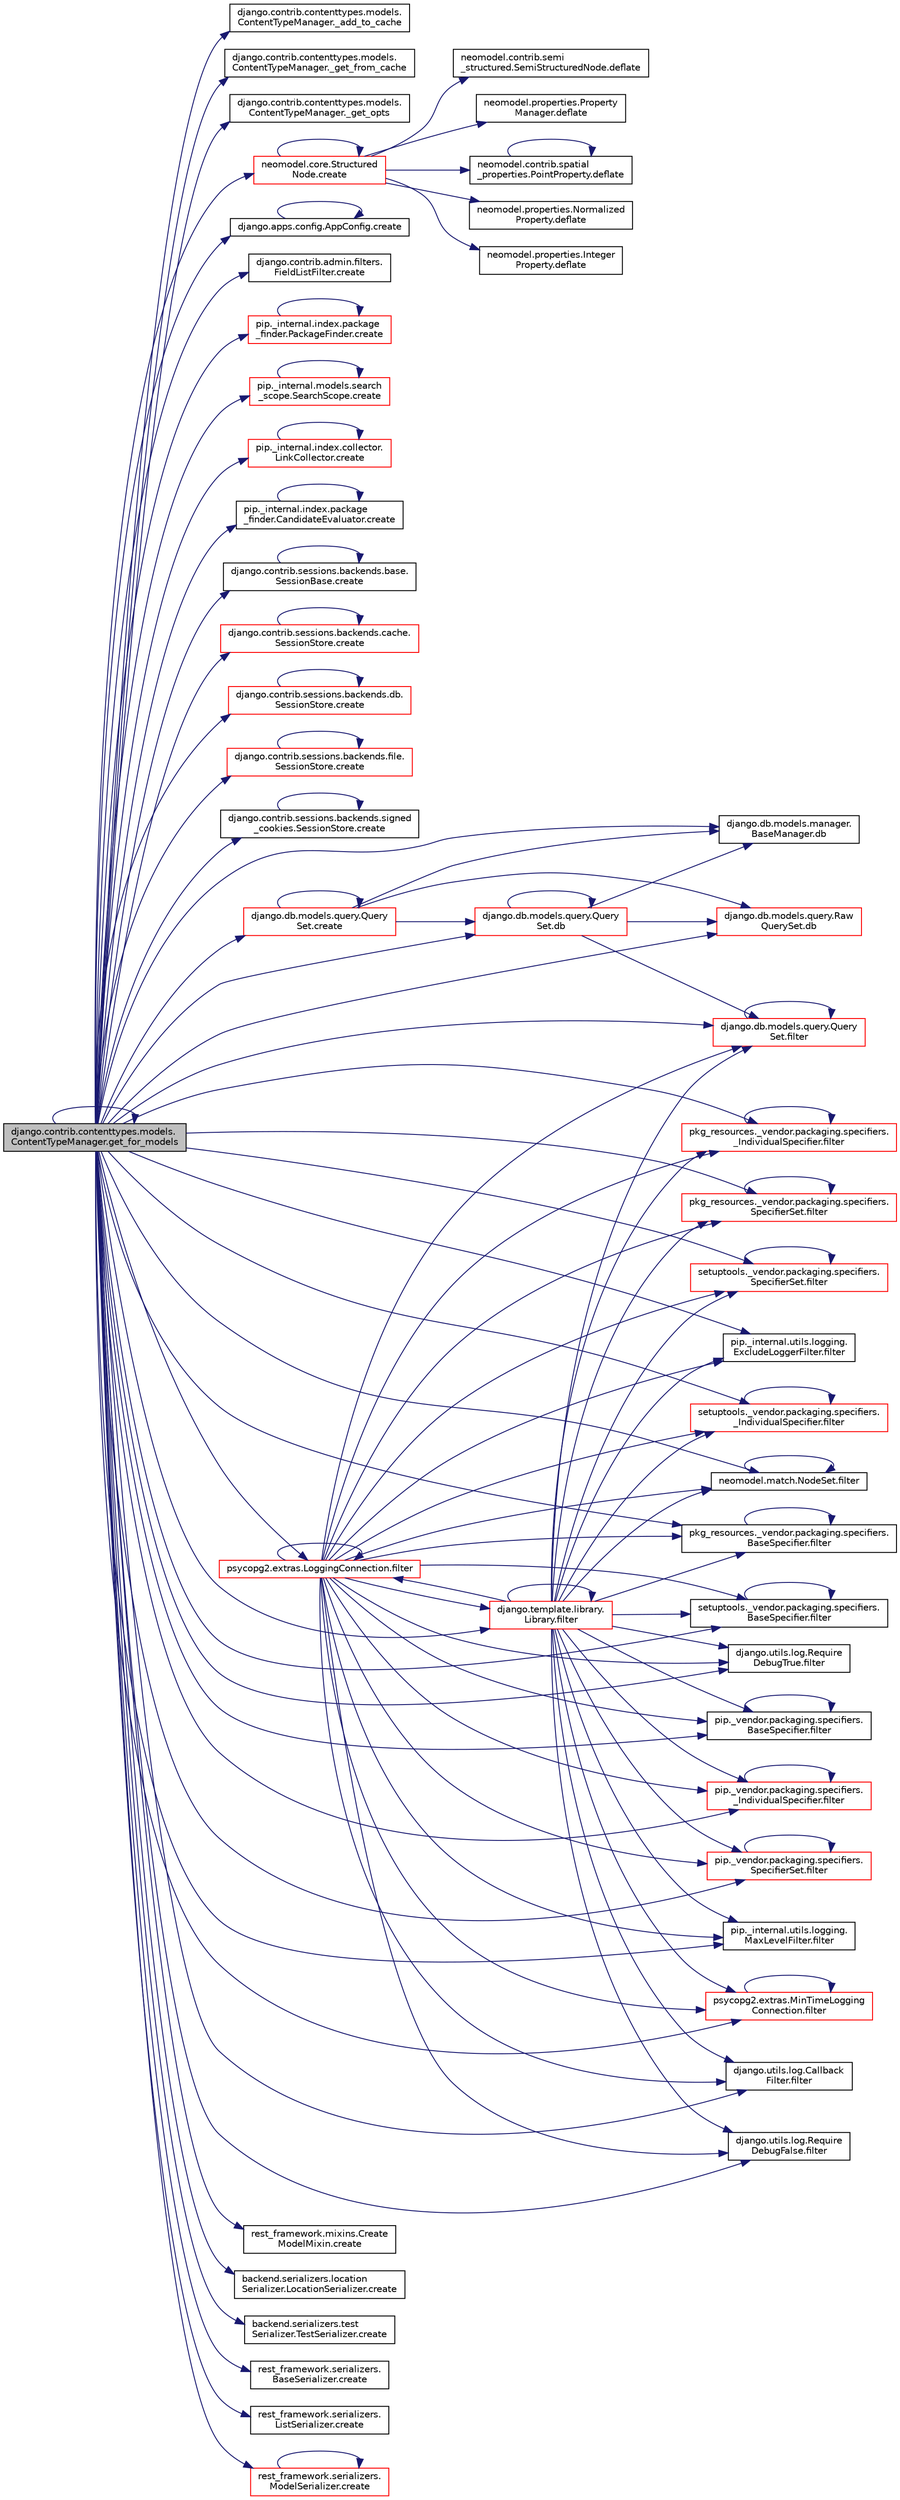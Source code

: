 digraph "django.contrib.contenttypes.models.ContentTypeManager.get_for_models"
{
 // LATEX_PDF_SIZE
  edge [fontname="Helvetica",fontsize="10",labelfontname="Helvetica",labelfontsize="10"];
  node [fontname="Helvetica",fontsize="10",shape=record];
  rankdir="LR";
  Node1 [label="django.contrib.contenttypes.models.\lContentTypeManager.get_for_models",height=0.2,width=0.4,color="black", fillcolor="grey75", style="filled", fontcolor="black",tooltip=" "];
  Node1 -> Node2 [color="midnightblue",fontsize="10",style="solid",fontname="Helvetica"];
  Node2 [label="django.contrib.contenttypes.models.\lContentTypeManager._add_to_cache",height=0.2,width=0.4,color="black", fillcolor="white", style="filled",URL="$d0/dbc/classdjango_1_1contrib_1_1contenttypes_1_1models_1_1_content_type_manager.html#a67ada8128b1deca220a42fd83c2df344",tooltip=" "];
  Node1 -> Node3 [color="midnightblue",fontsize="10",style="solid",fontname="Helvetica"];
  Node3 [label="django.contrib.contenttypes.models.\lContentTypeManager._get_from_cache",height=0.2,width=0.4,color="black", fillcolor="white", style="filled",URL="$d0/dbc/classdjango_1_1contrib_1_1contenttypes_1_1models_1_1_content_type_manager.html#a3c947540614018960d952ad494128b76",tooltip=" "];
  Node1 -> Node4 [color="midnightblue",fontsize="10",style="solid",fontname="Helvetica"];
  Node4 [label="django.contrib.contenttypes.models.\lContentTypeManager._get_opts",height=0.2,width=0.4,color="black", fillcolor="white", style="filled",URL="$d0/dbc/classdjango_1_1contrib_1_1contenttypes_1_1models_1_1_content_type_manager.html#a286a544606df66b2cc99cf719fc81f45",tooltip=" "];
  Node1 -> Node5 [color="midnightblue",fontsize="10",style="solid",fontname="Helvetica"];
  Node5 [label="neomodel.core.Structured\lNode.create",height=0.2,width=0.4,color="red", fillcolor="white", style="filled",URL="$d8/d5d/classneomodel_1_1core_1_1_structured_node.html#af12340b98cbb07ae0fdac5fa52b02369",tooltip=" "];
  Node5 -> Node5 [color="midnightblue",fontsize="10",style="solid",fontname="Helvetica"];
  Node5 -> Node6 [color="midnightblue",fontsize="10",style="solid",fontname="Helvetica"];
  Node6 [label="neomodel.contrib.semi\l_structured.SemiStructuredNode.deflate",height=0.2,width=0.4,color="black", fillcolor="white", style="filled",URL="$d0/d63/classneomodel_1_1contrib_1_1semi__structured_1_1_semi_structured_node.html#a5ad95560c3ac844e8fd4cd34544b9496",tooltip=" "];
  Node5 -> Node7 [color="midnightblue",fontsize="10",style="solid",fontname="Helvetica"];
  Node7 [label="neomodel.properties.Property\lManager.deflate",height=0.2,width=0.4,color="black", fillcolor="white", style="filled",URL="$d7/d8c/classneomodel_1_1properties_1_1_property_manager.html#a9dd396c8943b6ea8c1aa8fc59fa502cb",tooltip=" "];
  Node5 -> Node8 [color="midnightblue",fontsize="10",style="solid",fontname="Helvetica"];
  Node8 [label="neomodel.contrib.spatial\l_properties.PointProperty.deflate",height=0.2,width=0.4,color="black", fillcolor="white", style="filled",URL="$d8/db3/classneomodel_1_1contrib_1_1spatial__properties_1_1_point_property.html#a0d78ec099eae60ac41a26b7078d3118b",tooltip=" "];
  Node8 -> Node8 [color="midnightblue",fontsize="10",style="solid",fontname="Helvetica"];
  Node5 -> Node9 [color="midnightblue",fontsize="10",style="solid",fontname="Helvetica"];
  Node9 [label="neomodel.properties.Normalized\lProperty.deflate",height=0.2,width=0.4,color="black", fillcolor="white", style="filled",URL="$da/dc5/classneomodel_1_1properties_1_1_normalized_property.html#a4b2078ff25325f10172d1ce734e0939f",tooltip=" "];
  Node5 -> Node10 [color="midnightblue",fontsize="10",style="solid",fontname="Helvetica"];
  Node10 [label="neomodel.properties.Integer\lProperty.deflate",height=0.2,width=0.4,color="black", fillcolor="white", style="filled",URL="$da/d65/classneomodel_1_1properties_1_1_integer_property.html#a43989a73b0a6316384e4fb48ad5e56d4",tooltip=" "];
  Node1 -> Node35 [color="midnightblue",fontsize="10",style="solid",fontname="Helvetica"];
  Node35 [label="django.apps.config.AppConfig.create",height=0.2,width=0.4,color="black", fillcolor="white", style="filled",URL="$d9/de0/classdjango_1_1apps_1_1config_1_1_app_config.html#a4808be5261e41382a924b42d7ef621c3",tooltip=" "];
  Node35 -> Node35 [color="midnightblue",fontsize="10",style="solid",fontname="Helvetica"];
  Node1 -> Node36 [color="midnightblue",fontsize="10",style="solid",fontname="Helvetica"];
  Node36 [label="django.contrib.admin.filters.\lFieldListFilter.create",height=0.2,width=0.4,color="black", fillcolor="white", style="filled",URL="$d1/d72/classdjango_1_1contrib_1_1admin_1_1filters_1_1_field_list_filter.html#ae83f4fd0e217eac7fce541a6a172e3cb",tooltip=" "];
  Node1 -> Node37 [color="midnightblue",fontsize="10",style="solid",fontname="Helvetica"];
  Node37 [label="pip._internal.index.package\l_finder.PackageFinder.create",height=0.2,width=0.4,color="red", fillcolor="white", style="filled",URL="$da/d3f/classpip_1_1__internal_1_1index_1_1package__finder_1_1_package_finder.html#a2b35b8ceac01c021a9408172794c1faa",tooltip=" "];
  Node37 -> Node37 [color="midnightblue",fontsize="10",style="solid",fontname="Helvetica"];
  Node1 -> Node39 [color="midnightblue",fontsize="10",style="solid",fontname="Helvetica"];
  Node39 [label="pip._internal.models.search\l_scope.SearchScope.create",height=0.2,width=0.4,color="red", fillcolor="white", style="filled",URL="$df/dcd/classpip_1_1__internal_1_1models_1_1search__scope_1_1_search_scope.html#a3cba0b0e895713c4d7fbc17f76a4a39d",tooltip=" "];
  Node39 -> Node39 [color="midnightblue",fontsize="10",style="solid",fontname="Helvetica"];
  Node1 -> Node43 [color="midnightblue",fontsize="10",style="solid",fontname="Helvetica"];
  Node43 [label="pip._internal.index.collector.\lLinkCollector.create",height=0.2,width=0.4,color="red", fillcolor="white", style="filled",URL="$d9/d03/classpip_1_1__internal_1_1index_1_1collector_1_1_link_collector.html#a7b9607326945865d20618b284cdbe309",tooltip=" "];
  Node43 -> Node43 [color="midnightblue",fontsize="10",style="solid",fontname="Helvetica"];
  Node1 -> Node44 [color="midnightblue",fontsize="10",style="solid",fontname="Helvetica"];
  Node44 [label="pip._internal.index.package\l_finder.CandidateEvaluator.create",height=0.2,width=0.4,color="black", fillcolor="white", style="filled",URL="$d0/d30/classpip_1_1__internal_1_1index_1_1package__finder_1_1_candidate_evaluator.html#aed1da761fdd8963694340f0b0abc73d2",tooltip=" "];
  Node44 -> Node44 [color="midnightblue",fontsize="10",style="solid",fontname="Helvetica"];
  Node1 -> Node45 [color="midnightblue",fontsize="10",style="solid",fontname="Helvetica"];
  Node45 [label="django.contrib.sessions.backends.base.\lSessionBase.create",height=0.2,width=0.4,color="black", fillcolor="white", style="filled",URL="$d1/d6e/classdjango_1_1contrib_1_1sessions_1_1backends_1_1base_1_1_session_base.html#af5c1fd6bd673111d55fc1641a088274a",tooltip=" "];
  Node45 -> Node45 [color="midnightblue",fontsize="10",style="solid",fontname="Helvetica"];
  Node1 -> Node46 [color="midnightblue",fontsize="10",style="solid",fontname="Helvetica"];
  Node46 [label="django.contrib.sessions.backends.cache.\lSessionStore.create",height=0.2,width=0.4,color="red", fillcolor="white", style="filled",URL="$df/d0f/classdjango_1_1contrib_1_1sessions_1_1backends_1_1cache_1_1_session_store.html#a446cd1693bf22269d431e4cfc9424763",tooltip=" "];
  Node46 -> Node46 [color="midnightblue",fontsize="10",style="solid",fontname="Helvetica"];
  Node1 -> Node51 [color="midnightblue",fontsize="10",style="solid",fontname="Helvetica"];
  Node51 [label="django.contrib.sessions.backends.db.\lSessionStore.create",height=0.2,width=0.4,color="red", fillcolor="white", style="filled",URL="$d2/d1a/classdjango_1_1contrib_1_1sessions_1_1backends_1_1db_1_1_session_store.html#abe55542a0377d5cadcaa995ab5983000",tooltip=" "];
  Node51 -> Node51 [color="midnightblue",fontsize="10",style="solid",fontname="Helvetica"];
  Node1 -> Node166 [color="midnightblue",fontsize="10",style="solid",fontname="Helvetica"];
  Node166 [label="django.contrib.sessions.backends.file.\lSessionStore.create",height=0.2,width=0.4,color="red", fillcolor="white", style="filled",URL="$dc/dba/classdjango_1_1contrib_1_1sessions_1_1backends_1_1file_1_1_session_store.html#a24fc651d4a7fdff19e780868a31f0600",tooltip=" "];
  Node166 -> Node166 [color="midnightblue",fontsize="10",style="solid",fontname="Helvetica"];
  Node1 -> Node5615 [color="midnightblue",fontsize="10",style="solid",fontname="Helvetica"];
  Node5615 [label="django.contrib.sessions.backends.signed\l_cookies.SessionStore.create",height=0.2,width=0.4,color="black", fillcolor="white", style="filled",URL="$d4/da0/classdjango_1_1contrib_1_1sessions_1_1backends_1_1signed__cookies_1_1_session_store.html#a3ddb42d0bfc93e119f2b62b5fe5e1eb9",tooltip=" "];
  Node5615 -> Node5615 [color="midnightblue",fontsize="10",style="solid",fontname="Helvetica"];
  Node1 -> Node5616 [color="midnightblue",fontsize="10",style="solid",fontname="Helvetica"];
  Node5616 [label="django.db.models.query.Query\lSet.create",height=0.2,width=0.4,color="red", fillcolor="white", style="filled",URL="$dd/d94/classdjango_1_1db_1_1models_1_1query_1_1_query_set.html#a7682e1abd818f73c95c849a131eef8de",tooltip=" "];
  Node5616 -> Node5616 [color="midnightblue",fontsize="10",style="solid",fontname="Helvetica"];
  Node5616 -> Node1066 [color="midnightblue",fontsize="10",style="solid",fontname="Helvetica"];
  Node1066 [label="django.db.models.manager.\lBaseManager.db",height=0.2,width=0.4,color="black", fillcolor="white", style="filled",URL="$d1/d1c/classdjango_1_1db_1_1models_1_1manager_1_1_base_manager.html#a9891c7493e786de35084e74b08c82f33",tooltip=" "];
  Node5616 -> Node1067 [color="midnightblue",fontsize="10",style="solid",fontname="Helvetica"];
  Node1067 [label="django.db.models.query.Query\lSet.db",height=0.2,width=0.4,color="red", fillcolor="white", style="filled",URL="$dd/d94/classdjango_1_1db_1_1models_1_1query_1_1_query_set.html#a5b0de9da0ddb65ea32df950fdbbdf2c5",tooltip=" "];
  Node1067 -> Node1066 [color="midnightblue",fontsize="10",style="solid",fontname="Helvetica"];
  Node1067 -> Node1067 [color="midnightblue",fontsize="10",style="solid",fontname="Helvetica"];
  Node1067 -> Node1078 [color="midnightblue",fontsize="10",style="solid",fontname="Helvetica"];
  Node1078 [label="django.db.models.query.Raw\lQuerySet.db",height=0.2,width=0.4,color="red", fillcolor="white", style="filled",URL="$dd/d2c/classdjango_1_1db_1_1models_1_1query_1_1_raw_query_set.html#af0898437076d82b1af6e9851ea85caff",tooltip=" "];
  Node1067 -> Node591 [color="midnightblue",fontsize="10",style="solid",fontname="Helvetica"];
  Node591 [label="django.db.models.query.Query\lSet.filter",height=0.2,width=0.4,color="red", fillcolor="white", style="filled",URL="$dd/d94/classdjango_1_1db_1_1models_1_1query_1_1_query_set.html#a37963e0b25b04aa93ac1e0e68acd68e7",tooltip=" "];
  Node591 -> Node591 [color="midnightblue",fontsize="10",style="solid",fontname="Helvetica"];
  Node5616 -> Node1078 [color="midnightblue",fontsize="10",style="solid",fontname="Helvetica"];
  Node1 -> Node5617 [color="midnightblue",fontsize="10",style="solid",fontname="Helvetica"];
  Node5617 [label="rest_framework.mixins.Create\lModelMixin.create",height=0.2,width=0.4,color="black", fillcolor="white", style="filled",URL="$d8/d76/classrest__framework_1_1mixins_1_1_create_model_mixin.html#a17e2d189769dbb2618dd0f0f15527780",tooltip=" "];
  Node1 -> Node5618 [color="midnightblue",fontsize="10",style="solid",fontname="Helvetica"];
  Node5618 [label="backend.serializers.location\lSerializer.LocationSerializer.create",height=0.2,width=0.4,color="black", fillcolor="white", style="filled",URL="$d5/d2f/classbackend_1_1serializers_1_1location_serializer_1_1_location_serializer.html#a6dff2e6fc50367a621152b125b8527c0",tooltip=" "];
  Node1 -> Node5619 [color="midnightblue",fontsize="10",style="solid",fontname="Helvetica"];
  Node5619 [label="backend.serializers.test\lSerializer.TestSerializer.create",height=0.2,width=0.4,color="black", fillcolor="white", style="filled",URL="$dc/da8/classbackend_1_1serializers_1_1test_serializer_1_1_test_serializer.html#acf07df190ff8186ee45e0c4ac44fc4cb",tooltip=" "];
  Node1 -> Node5620 [color="midnightblue",fontsize="10",style="solid",fontname="Helvetica"];
  Node5620 [label="rest_framework.serializers.\lBaseSerializer.create",height=0.2,width=0.4,color="black", fillcolor="white", style="filled",URL="$d9/de7/classrest__framework_1_1serializers_1_1_base_serializer.html#a963d77dca1ebdcdbd0c332eaf6c2783d",tooltip=" "];
  Node1 -> Node5621 [color="midnightblue",fontsize="10",style="solid",fontname="Helvetica"];
  Node5621 [label="rest_framework.serializers.\lListSerializer.create",height=0.2,width=0.4,color="black", fillcolor="white", style="filled",URL="$d9/dee/classrest__framework_1_1serializers_1_1_list_serializer.html#a630beac41c0e1f99936aeb22eaf45a74",tooltip=" "];
  Node1 -> Node5622 [color="midnightblue",fontsize="10",style="solid",fontname="Helvetica"];
  Node5622 [label="rest_framework.serializers.\lModelSerializer.create",height=0.2,width=0.4,color="red", fillcolor="white", style="filled",URL="$d7/d55/classrest__framework_1_1serializers_1_1_model_serializer.html#a0971f9f26780a602b27e79f9238fb41c",tooltip=" "];
  Node5622 -> Node5622 [color="midnightblue",fontsize="10",style="solid",fontname="Helvetica"];
  Node1 -> Node1066 [color="midnightblue",fontsize="10",style="solid",fontname="Helvetica"];
  Node1 -> Node1067 [color="midnightblue",fontsize="10",style="solid",fontname="Helvetica"];
  Node1 -> Node1078 [color="midnightblue",fontsize="10",style="solid",fontname="Helvetica"];
  Node1 -> Node591 [color="midnightblue",fontsize="10",style="solid",fontname="Helvetica"];
  Node1 -> Node593 [color="midnightblue",fontsize="10",style="solid",fontname="Helvetica"];
  Node593 [label="neomodel.match.NodeSet.filter",height=0.2,width=0.4,color="black", fillcolor="white", style="filled",URL="$d8/de5/classneomodel_1_1match_1_1_node_set.html#affbd56656e98418f2f126ecb18a33ffe",tooltip=" "];
  Node593 -> Node593 [color="midnightblue",fontsize="10",style="solid",fontname="Helvetica"];
  Node1 -> Node596 [color="midnightblue",fontsize="10",style="solid",fontname="Helvetica"];
  Node596 [label="pkg_resources._vendor.packaging.specifiers.\lBaseSpecifier.filter",height=0.2,width=0.4,color="black", fillcolor="white", style="filled",URL="$d9/db6/classpkg__resources_1_1__vendor_1_1packaging_1_1specifiers_1_1_base_specifier.html#a140919be998ec9c1f0d70d93e43ad891",tooltip=" "];
  Node596 -> Node596 [color="midnightblue",fontsize="10",style="solid",fontname="Helvetica"];
  Node1 -> Node597 [color="midnightblue",fontsize="10",style="solid",fontname="Helvetica"];
  Node597 [label="pkg_resources._vendor.packaging.specifiers.\l_IndividualSpecifier.filter",height=0.2,width=0.4,color="red", fillcolor="white", style="filled",URL="$d7/d3d/classpkg__resources_1_1__vendor_1_1packaging_1_1specifiers_1_1___individual_specifier.html#a23722d79e6f85960e214288f3b782962",tooltip=" "];
  Node597 -> Node597 [color="midnightblue",fontsize="10",style="solid",fontname="Helvetica"];
  Node1 -> Node636 [color="midnightblue",fontsize="10",style="solid",fontname="Helvetica"];
  Node636 [label="pkg_resources._vendor.packaging.specifiers.\lSpecifierSet.filter",height=0.2,width=0.4,color="red", fillcolor="white", style="filled",URL="$d2/d90/classpkg__resources_1_1__vendor_1_1packaging_1_1specifiers_1_1_specifier_set.html#a3949d930e10663288d4aab13ba3b0cb0",tooltip=" "];
  Node636 -> Node636 [color="midnightblue",fontsize="10",style="solid",fontname="Helvetica"];
  Node1 -> Node637 [color="midnightblue",fontsize="10",style="solid",fontname="Helvetica"];
  Node637 [label="setuptools._vendor.packaging.specifiers.\lBaseSpecifier.filter",height=0.2,width=0.4,color="black", fillcolor="white", style="filled",URL="$d2/d2a/classsetuptools_1_1__vendor_1_1packaging_1_1specifiers_1_1_base_specifier.html#ae543a3bd83e32a3ae2ff42f9179f3728",tooltip=" "];
  Node637 -> Node637 [color="midnightblue",fontsize="10",style="solid",fontname="Helvetica"];
  Node1 -> Node638 [color="midnightblue",fontsize="10",style="solid",fontname="Helvetica"];
  Node638 [label="setuptools._vendor.packaging.specifiers.\l_IndividualSpecifier.filter",height=0.2,width=0.4,color="red", fillcolor="white", style="filled",URL="$d2/dfa/classsetuptools_1_1__vendor_1_1packaging_1_1specifiers_1_1___individual_specifier.html#af07e3f018647cb7a004791b6436993e1",tooltip=" "];
  Node638 -> Node638 [color="midnightblue",fontsize="10",style="solid",fontname="Helvetica"];
  Node1 -> Node639 [color="midnightblue",fontsize="10",style="solid",fontname="Helvetica"];
  Node639 [label="setuptools._vendor.packaging.specifiers.\lSpecifierSet.filter",height=0.2,width=0.4,color="red", fillcolor="white", style="filled",URL="$d6/d78/classsetuptools_1_1__vendor_1_1packaging_1_1specifiers_1_1_specifier_set.html#aab85eed95b9ea9c4a9a5f88cf8fd5da5",tooltip=" "];
  Node639 -> Node639 [color="midnightblue",fontsize="10",style="solid",fontname="Helvetica"];
  Node1 -> Node594 [color="midnightblue",fontsize="10",style="solid",fontname="Helvetica"];
  Node594 [label="pip._vendor.packaging.specifiers.\lBaseSpecifier.filter",height=0.2,width=0.4,color="black", fillcolor="white", style="filled",URL="$df/d1d/classpip_1_1__vendor_1_1packaging_1_1specifiers_1_1_base_specifier.html#a1b2ef14b953df0cf1a317ea573d0ea5a",tooltip=" "];
  Node594 -> Node594 [color="midnightblue",fontsize="10",style="solid",fontname="Helvetica"];
  Node1 -> Node640 [color="midnightblue",fontsize="10",style="solid",fontname="Helvetica"];
  Node640 [label="pip._vendor.packaging.specifiers.\l_IndividualSpecifier.filter",height=0.2,width=0.4,color="red", fillcolor="white", style="filled",URL="$d9/d98/classpip_1_1__vendor_1_1packaging_1_1specifiers_1_1___individual_specifier.html#a6203976cfa5ddd6a1f47f8dfe0669fd7",tooltip=" "];
  Node640 -> Node640 [color="midnightblue",fontsize="10",style="solid",fontname="Helvetica"];
  Node1 -> Node641 [color="midnightblue",fontsize="10",style="solid",fontname="Helvetica"];
  Node641 [label="pip._vendor.packaging.specifiers.\lSpecifierSet.filter",height=0.2,width=0.4,color="red", fillcolor="white", style="filled",URL="$d5/d11/classpip_1_1__vendor_1_1packaging_1_1specifiers_1_1_specifier_set.html#a3d7a4e9a4cb787385e37d5832bcc0a64",tooltip=" "];
  Node641 -> Node641 [color="midnightblue",fontsize="10",style="solid",fontname="Helvetica"];
  Node1 -> Node642 [color="midnightblue",fontsize="10",style="solid",fontname="Helvetica"];
  Node642 [label="psycopg2.extras.LoggingConnection.filter",height=0.2,width=0.4,color="red", fillcolor="white", style="filled",URL="$d0/d8c/classpsycopg2_1_1extras_1_1_logging_connection.html#a012ffd5bbf3ad67a2453e1200ebb1503",tooltip=" "];
  Node642 -> Node591 [color="midnightblue",fontsize="10",style="solid",fontname="Helvetica"];
  Node642 -> Node593 [color="midnightblue",fontsize="10",style="solid",fontname="Helvetica"];
  Node642 -> Node642 [color="midnightblue",fontsize="10",style="solid",fontname="Helvetica"];
  Node642 -> Node647 [color="midnightblue",fontsize="10",style="solid",fontname="Helvetica"];
  Node647 [label="django.utils.log.Callback\lFilter.filter",height=0.2,width=0.4,color="black", fillcolor="white", style="filled",URL="$d0/d2b/classdjango_1_1utils_1_1log_1_1_callback_filter.html#a87346642a595f5cabb1a61e2b1a9dd65",tooltip=" "];
  Node642 -> Node595 [color="midnightblue",fontsize="10",style="solid",fontname="Helvetica"];
  Node595 [label="pip._internal.utils.logging.\lMaxLevelFilter.filter",height=0.2,width=0.4,color="black", fillcolor="white", style="filled",URL="$d6/d42/classpip_1_1__internal_1_1utils_1_1logging_1_1_max_level_filter.html#a63dca7c95bc7850945669ee1bed73cb5",tooltip=" "];
  Node642 -> Node596 [color="midnightblue",fontsize="10",style="solid",fontname="Helvetica"];
  Node642 -> Node597 [color="midnightblue",fontsize="10",style="solid",fontname="Helvetica"];
  Node642 -> Node636 [color="midnightblue",fontsize="10",style="solid",fontname="Helvetica"];
  Node642 -> Node637 [color="midnightblue",fontsize="10",style="solid",fontname="Helvetica"];
  Node642 -> Node638 [color="midnightblue",fontsize="10",style="solid",fontname="Helvetica"];
  Node642 -> Node639 [color="midnightblue",fontsize="10",style="solid",fontname="Helvetica"];
  Node642 -> Node594 [color="midnightblue",fontsize="10",style="solid",fontname="Helvetica"];
  Node642 -> Node640 [color="midnightblue",fontsize="10",style="solid",fontname="Helvetica"];
  Node642 -> Node641 [color="midnightblue",fontsize="10",style="solid",fontname="Helvetica"];
  Node642 -> Node648 [color="midnightblue",fontsize="10",style="solid",fontname="Helvetica"];
  Node648 [label="psycopg2.extras.MinTimeLogging\lConnection.filter",height=0.2,width=0.4,color="red", fillcolor="white", style="filled",URL="$d3/d3e/classpsycopg2_1_1extras_1_1_min_time_logging_connection.html#a168285f80343eed76d73ea8fe5a77eeb",tooltip=" "];
  Node648 -> Node648 [color="midnightblue",fontsize="10",style="solid",fontname="Helvetica"];
  Node642 -> Node649 [color="midnightblue",fontsize="10",style="solid",fontname="Helvetica"];
  Node649 [label="django.template.library.\lLibrary.filter",height=0.2,width=0.4,color="red", fillcolor="white", style="filled",URL="$db/dd6/classdjango_1_1template_1_1library_1_1_library.html#a370d3fe260a0c1efe3ec24b93546858b",tooltip=" "];
  Node649 -> Node591 [color="midnightblue",fontsize="10",style="solid",fontname="Helvetica"];
  Node649 -> Node593 [color="midnightblue",fontsize="10",style="solid",fontname="Helvetica"];
  Node649 -> Node637 [color="midnightblue",fontsize="10",style="solid",fontname="Helvetica"];
  Node649 -> Node640 [color="midnightblue",fontsize="10",style="solid",fontname="Helvetica"];
  Node649 -> Node649 [color="midnightblue",fontsize="10",style="solid",fontname="Helvetica"];
  Node649 -> Node647 [color="midnightblue",fontsize="10",style="solid",fontname="Helvetica"];
  Node649 -> Node650 [color="midnightblue",fontsize="10",style="solid",fontname="Helvetica"];
  Node650 [label="django.utils.log.Require\lDebugFalse.filter",height=0.2,width=0.4,color="black", fillcolor="white", style="filled",URL="$df/d13/classdjango_1_1utils_1_1log_1_1_require_debug_false.html#ad6686b1ca5c04c97d32812f168be6b35",tooltip=" "];
  Node649 -> Node651 [color="midnightblue",fontsize="10",style="solid",fontname="Helvetica"];
  Node651 [label="django.utils.log.Require\lDebugTrue.filter",height=0.2,width=0.4,color="black", fillcolor="white", style="filled",URL="$d6/dd9/classdjango_1_1utils_1_1log_1_1_require_debug_true.html#adcec42f37e5dde6cd97989d7ce4ccf54",tooltip=" "];
  Node649 -> Node596 [color="midnightblue",fontsize="10",style="solid",fontname="Helvetica"];
  Node649 -> Node597 [color="midnightblue",fontsize="10",style="solid",fontname="Helvetica"];
  Node649 -> Node636 [color="midnightblue",fontsize="10",style="solid",fontname="Helvetica"];
  Node649 -> Node638 [color="midnightblue",fontsize="10",style="solid",fontname="Helvetica"];
  Node649 -> Node639 [color="midnightblue",fontsize="10",style="solid",fontname="Helvetica"];
  Node649 -> Node594 [color="midnightblue",fontsize="10",style="solid",fontname="Helvetica"];
  Node649 -> Node641 [color="midnightblue",fontsize="10",style="solid",fontname="Helvetica"];
  Node649 -> Node642 [color="midnightblue",fontsize="10",style="solid",fontname="Helvetica"];
  Node649 -> Node648 [color="midnightblue",fontsize="10",style="solid",fontname="Helvetica"];
  Node649 -> Node595 [color="midnightblue",fontsize="10",style="solid",fontname="Helvetica"];
  Node649 -> Node652 [color="midnightblue",fontsize="10",style="solid",fontname="Helvetica"];
  Node652 [label="pip._internal.utils.logging.\lExcludeLoggerFilter.filter",height=0.2,width=0.4,color="black", fillcolor="white", style="filled",URL="$d5/dc7/classpip_1_1__internal_1_1utils_1_1logging_1_1_exclude_logger_filter.html#a9ab77a48e615fd82fe43a88e13ec1241",tooltip=" "];
  Node642 -> Node650 [color="midnightblue",fontsize="10",style="solid",fontname="Helvetica"];
  Node642 -> Node651 [color="midnightblue",fontsize="10",style="solid",fontname="Helvetica"];
  Node642 -> Node652 [color="midnightblue",fontsize="10",style="solid",fontname="Helvetica"];
  Node1 -> Node648 [color="midnightblue",fontsize="10",style="solid",fontname="Helvetica"];
  Node1 -> Node649 [color="midnightblue",fontsize="10",style="solid",fontname="Helvetica"];
  Node1 -> Node647 [color="midnightblue",fontsize="10",style="solid",fontname="Helvetica"];
  Node1 -> Node650 [color="midnightblue",fontsize="10",style="solid",fontname="Helvetica"];
  Node1 -> Node651 [color="midnightblue",fontsize="10",style="solid",fontname="Helvetica"];
  Node1 -> Node595 [color="midnightblue",fontsize="10",style="solid",fontname="Helvetica"];
  Node1 -> Node652 [color="midnightblue",fontsize="10",style="solid",fontname="Helvetica"];
  Node1 -> Node1 [color="midnightblue",fontsize="10",style="solid",fontname="Helvetica"];
}
